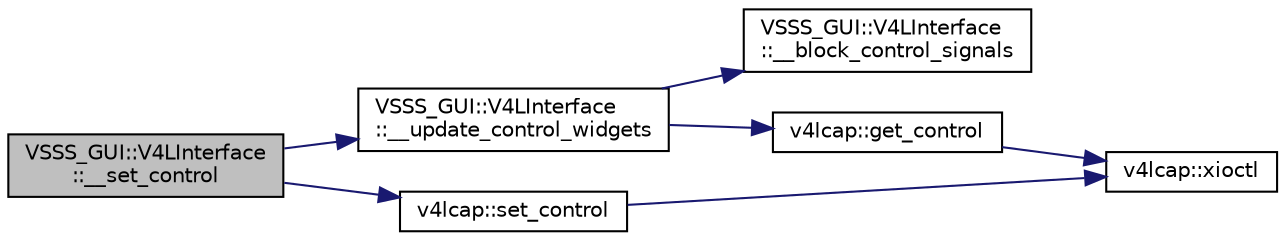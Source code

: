 digraph "VSSS_GUI::V4LInterface::__set_control"
{
 // INTERACTIVE_SVG=YES
  edge [fontname="Helvetica",fontsize="10",labelfontname="Helvetica",labelfontsize="10"];
  node [fontname="Helvetica",fontsize="10",shape=record];
  rankdir="LR";
  Node527 [label="VSSS_GUI::V4LInterface\l::__set_control",height=0.2,width=0.4,color="black", fillcolor="grey75", style="filled", fontcolor="black"];
  Node527 -> Node528 [color="midnightblue",fontsize="10",style="solid"];
  Node528 [label="VSSS_GUI::V4LInterface\l::__update_control_widgets",height=0.2,width=0.4,color="black", fillcolor="white", style="filled",URL="$class_v_s_s_s___g_u_i_1_1_v4_l_interface.html#afbb5daccfdce20180578025c108ef65b"];
  Node528 -> Node529 [color="midnightblue",fontsize="10",style="solid"];
  Node529 [label="VSSS_GUI::V4LInterface\l::__block_control_signals",height=0.2,width=0.4,color="black", fillcolor="white", style="filled",URL="$class_v_s_s_s___g_u_i_1_1_v4_l_interface.html#a677d3f2d0246528bafd19cf2d3dccf98"];
  Node528 -> Node530 [color="midnightblue",fontsize="10",style="solid"];
  Node530 [label="v4lcap::get_control",height=0.2,width=0.4,color="black", fillcolor="white", style="filled",URL="$classv4lcap.html#affd6d918400a56e165d7a3e4fab8bdae",tooltip="Get the control object. "];
  Node530 -> Node531 [color="midnightblue",fontsize="10",style="solid"];
  Node531 [label="v4lcap::xioctl",height=0.2,width=0.4,color="black", fillcolor="white", style="filled",URL="$classv4lcap.html#ab5aaa5a8c0df17f5ca57e0b5170232cb"];
  Node527 -> Node532 [color="midnightblue",fontsize="10",style="solid"];
  Node532 [label="v4lcap::set_control",height=0.2,width=0.4,color="black", fillcolor="white", style="filled",URL="$classv4lcap.html#a863a15d2d66cc0b7367dcc9cba64e0bd",tooltip="Set the control object. "];
  Node532 -> Node531 [color="midnightblue",fontsize="10",style="solid"];
}
